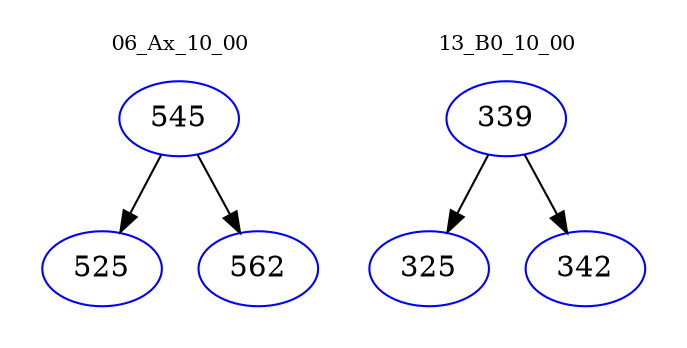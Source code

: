 digraph{
subgraph cluster_0 {
color = white
label = "06_Ax_10_00";
fontsize=10;
T0_545 [label="545", color="blue"]
T0_545 -> T0_525 [color="black"]
T0_525 [label="525", color="blue"]
T0_545 -> T0_562 [color="black"]
T0_562 [label="562", color="blue"]
}
subgraph cluster_1 {
color = white
label = "13_B0_10_00";
fontsize=10;
T1_339 [label="339", color="blue"]
T1_339 -> T1_325 [color="black"]
T1_325 [label="325", color="blue"]
T1_339 -> T1_342 [color="black"]
T1_342 [label="342", color="blue"]
}
}

